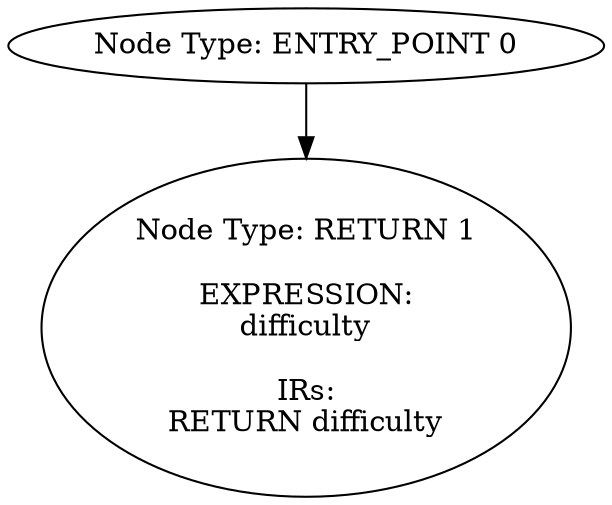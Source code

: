 digraph{
0[label="Node Type: ENTRY_POINT 0
"];
0->1;
1[label="Node Type: RETURN 1

EXPRESSION:
difficulty

IRs:
RETURN difficulty"];
}
